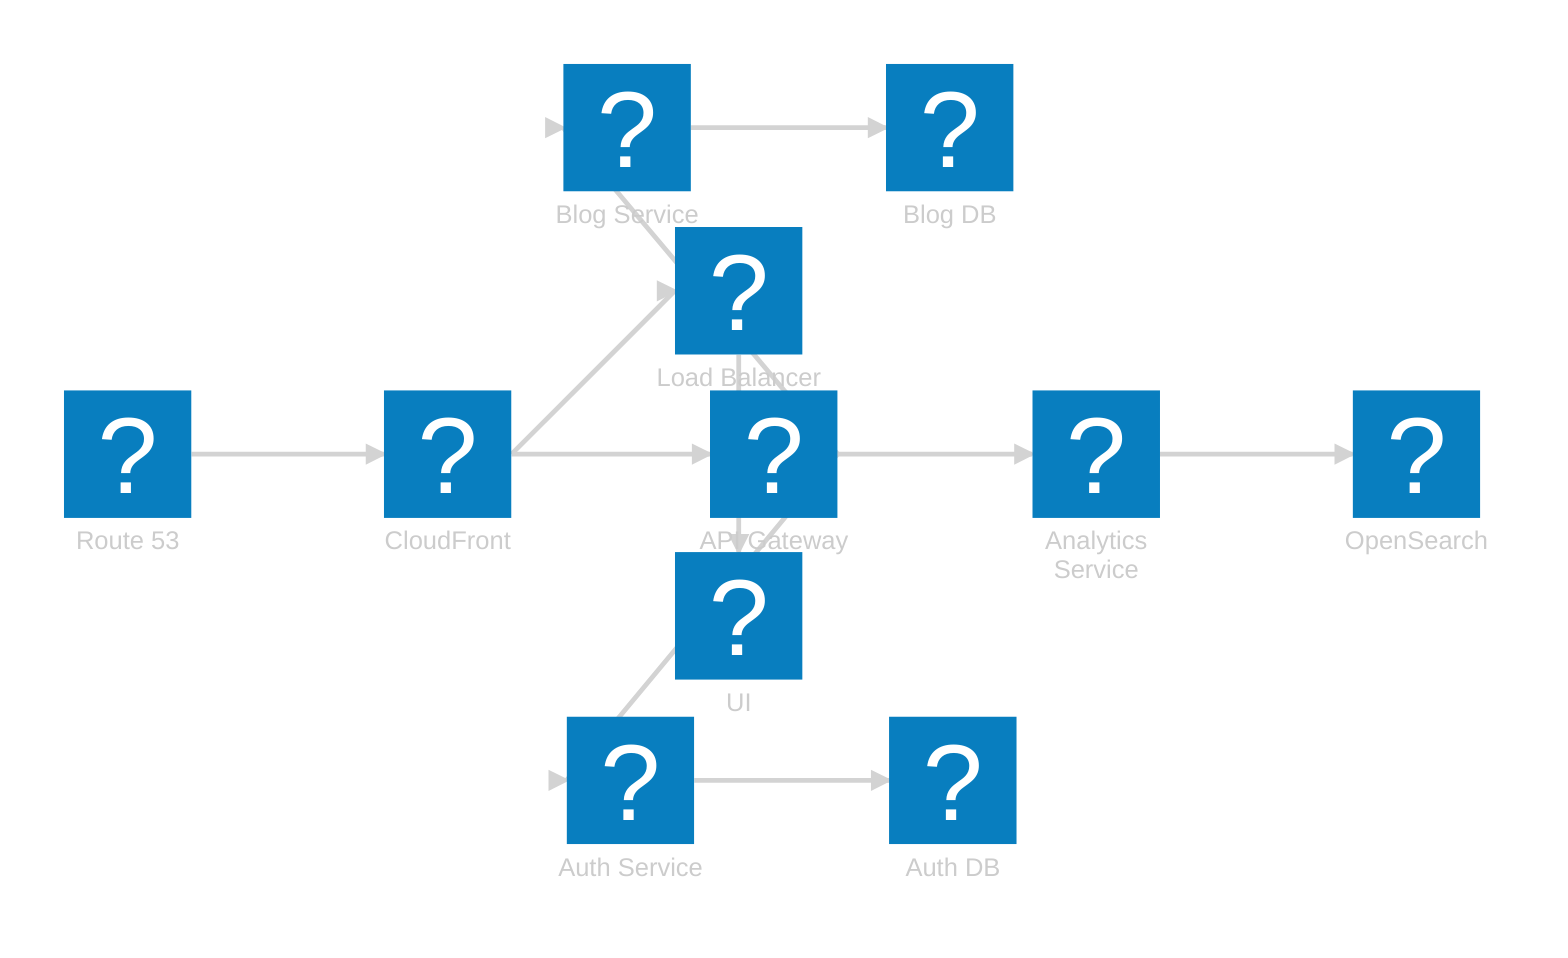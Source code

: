 ---
title: AWS Architecture
config:
  theme: dark
---
architecture-beta
    service dns(logos:aws-route53)[Route 53]
    service cf(logos:aws-cloudfront)[CloudFront]
    service lb(logos:aws-ec2)[Load Balancer]
    service ui(logos:nextjs)[UI]
    service gateway(logos:aws-api-gateway)[API Gateway]
    service auth(logos:aws-lambda)[Auth Service]
    service authDb(logos:aws-dynamodb)[Auth DB]
    auth:R --> L:authDb
    service blog(logos:aws-lambda)[Blog Service]
    service blogDb(logos:aws-dynamodb)[Blog DB]
    blog:R --> L:blogDb
    service analytics(logos:aws-lambda)[Analytics Service]
    service analyticsIndex(logos:aws-open-search)[OpenSearch]
    analytics:R --> L:analyticsIndex
    dns:R --> L:cf
    cf:R --> L:lb
    lb:B --> T:ui
    cf:R --> L:gateway
    gateway:R --> L:auth
    gateway:R --> L:blog
    gateway:R --> L:analytics